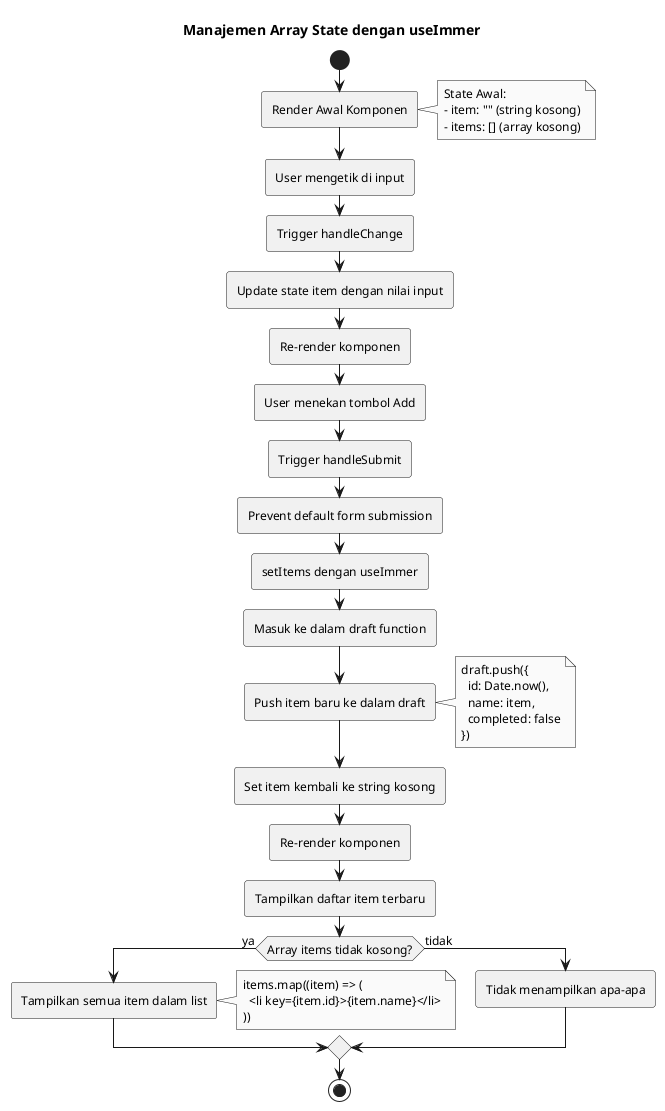 @startuml Array State Management with useImmer

skinparam monochrome true
skinparam defaultFontName Arial
skinparam defaultFontSize 12
skinparam roundcorner 5

title Manajemen Array State dengan useImmer

start

:Render Awal Komponen;
note right
  State Awal:
  - item: "" (string kosong)
  - items: [] (array kosong)
endnote

:User mengetik di input;
:Trigger handleChange;
:Update state item dengan nilai input;
:Re-render komponen;

:User menekan tombol Add;
:Trigger handleSubmit;
:Prevent default form submission;

:setItems dengan useImmer;
:Masuk ke dalam draft function;
:Push item baru ke dalam draft;
note right
  draft.push({
    id: Date.now(),
    name: item,
    completed: false
  })
endnote

:Set item kembali ke string kosong;
:Re-render komponen;
:Tampilkan daftar item terbaru;

if (Array items tidak kosong?) then (ya)
  :Tampilkan semua item dalam list;
  note right
    items.map((item) => (
      <li key={item.id}>{item.name}</li>
    ))
  endnote
else (tidak)
  :Tidak menampilkan apa-apa;
endif

stop

@enduml